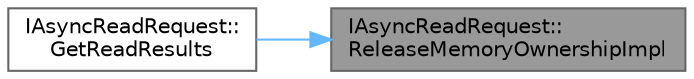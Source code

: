 digraph "IAsyncReadRequest::ReleaseMemoryOwnershipImpl"
{
 // INTERACTIVE_SVG=YES
 // LATEX_PDF_SIZE
  bgcolor="transparent";
  edge [fontname=Helvetica,fontsize=10,labelfontname=Helvetica,labelfontsize=10];
  node [fontname=Helvetica,fontsize=10,shape=box,height=0.2,width=0.4];
  rankdir="RL";
  Node1 [id="Node000001",label="IAsyncReadRequest::\lReleaseMemoryOwnershipImpl",height=0.2,width=0.4,color="gray40", fillcolor="grey60", style="filled", fontcolor="black",tooltip="Transfer ownership of Memory from the async request to the outside caller (called in response to GetR..."];
  Node1 -> Node2 [id="edge1_Node000001_Node000002",dir="back",color="steelblue1",style="solid",tooltip=" "];
  Node2 [id="Node000002",label="IAsyncReadRequest::\lGetReadResults",height=0.2,width=0.4,color="grey40", fillcolor="white", style="filled",URL="$db/d75/classIAsyncReadRequest.html#adf07dfb53f6c251392d4f881cffce4eb",tooltip="Return the bytes of a completed read request."];
}
